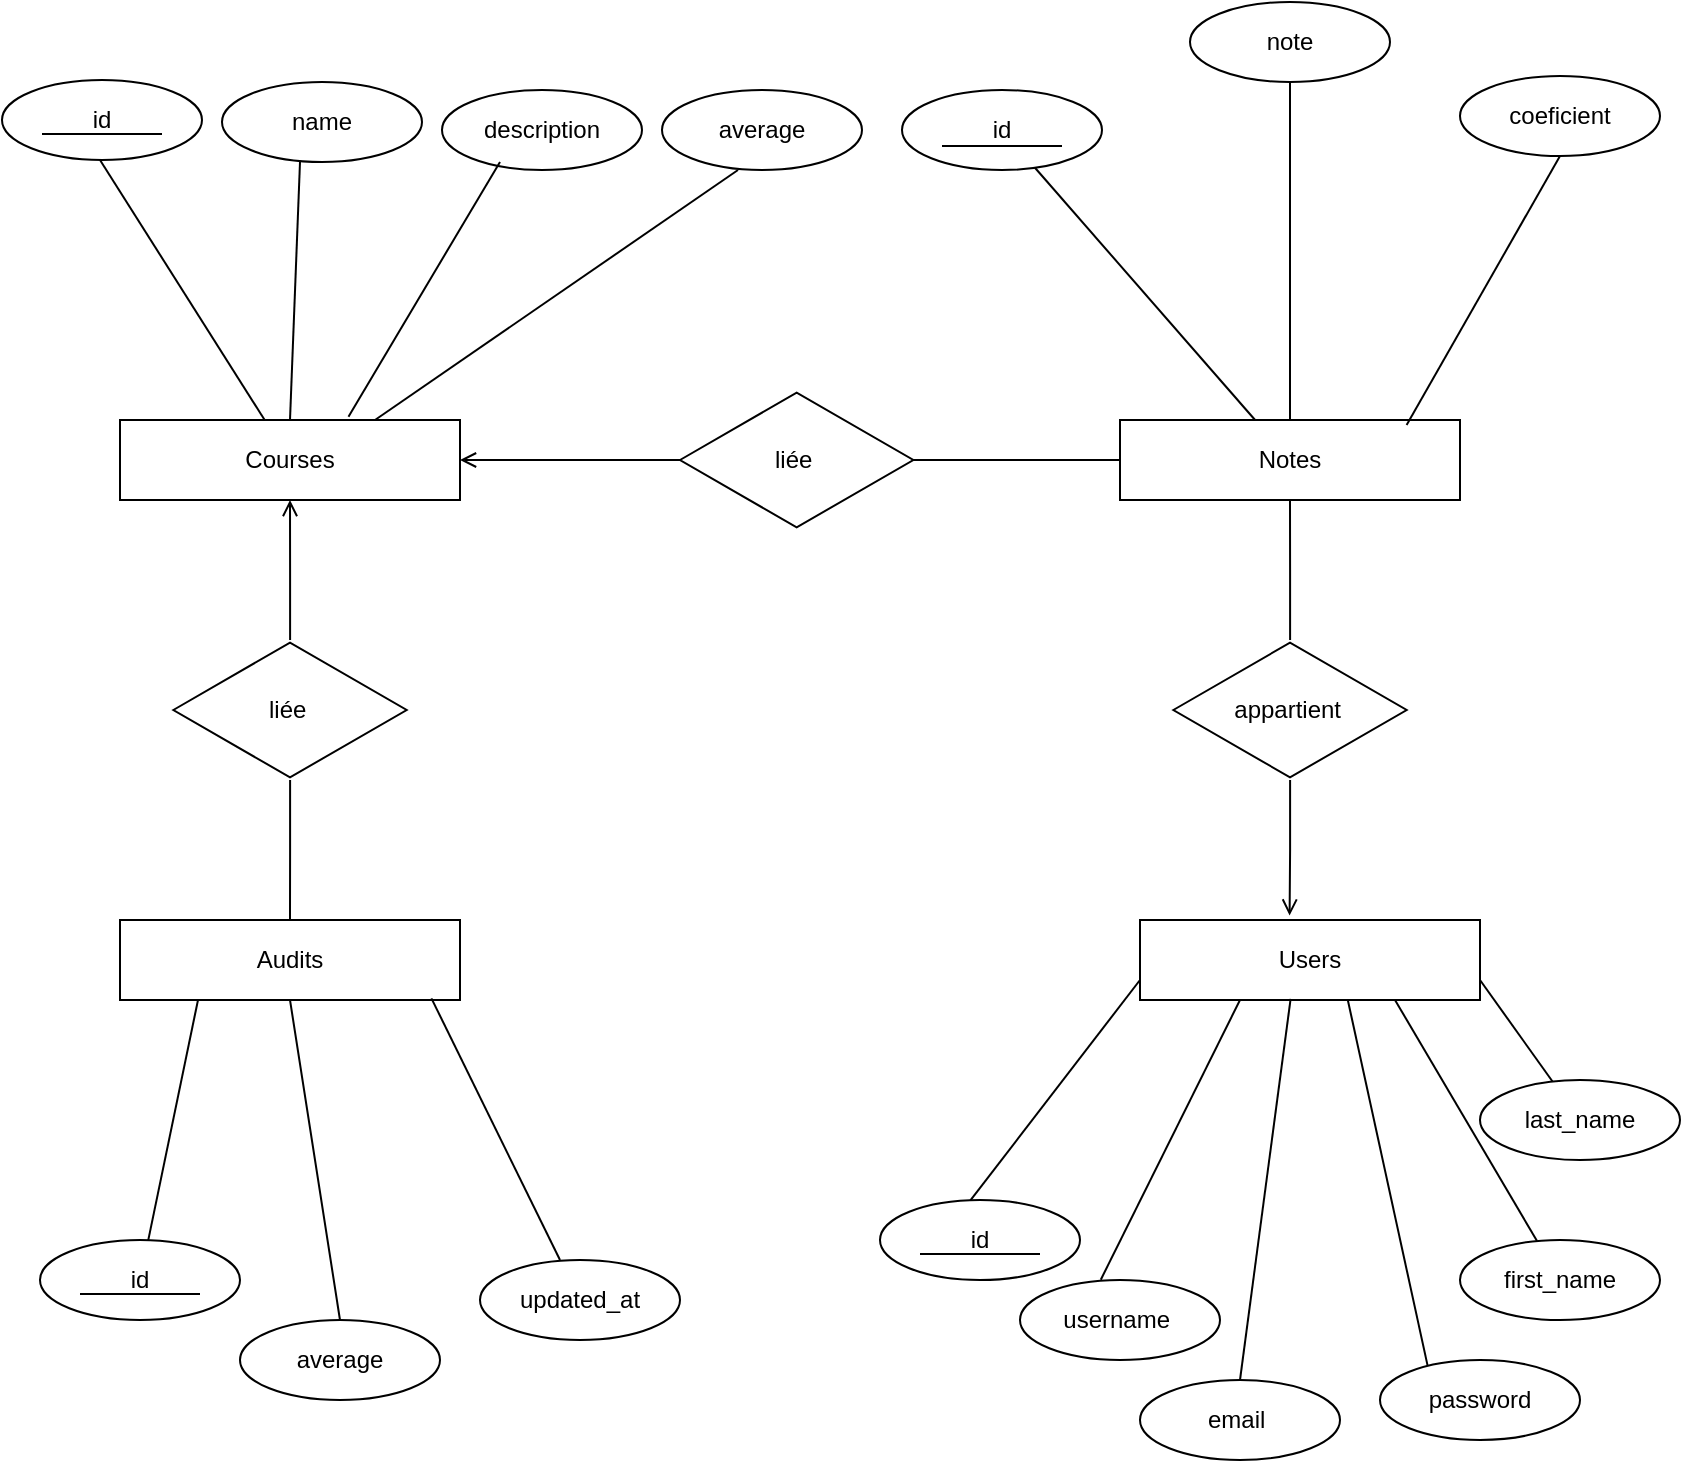 <mxfile version="23.0.0" type="github">
  <diagram id="R2lEEEUBdFMjLlhIrx00" name="Page-1">
    <mxGraphModel dx="1509" dy="777" grid="1" gridSize="10" guides="1" tooltips="1" connect="0" arrows="1" fold="1" page="1" pageScale="1" pageWidth="850" pageHeight="1100" math="0" shadow="0" extFonts="Permanent Marker^https://fonts.googleapis.com/css?family=Permanent+Marker">
      <root>
        <mxCell id="0" />
        <mxCell id="1" parent="0" />
        <mxCell id="G8HXqrcgbXMNbkqpugEw-3" value="name" style="ellipse;whiteSpace=wrap;html=1;align=center;newEdgeStyle={&quot;edgeStyle&quot;:&quot;entityRelationEdgeStyle&quot;,&quot;startArrow&quot;:&quot;none&quot;,&quot;endArrow&quot;:&quot;none&quot;,&quot;segment&quot;:10,&quot;curved&quot;:1,&quot;sourcePerimeterSpacing&quot;:0,&quot;targetPerimeterSpacing&quot;:0};treeFolding=1;treeMoving=1;" vertex="1" parent="1">
          <mxGeometry x="111" y="51" width="100" height="40" as="geometry" />
        </mxCell>
        <mxCell id="G8HXqrcgbXMNbkqpugEw-4" value="description" style="ellipse;whiteSpace=wrap;html=1;align=center;newEdgeStyle={&quot;edgeStyle&quot;:&quot;entityRelationEdgeStyle&quot;,&quot;startArrow&quot;:&quot;none&quot;,&quot;endArrow&quot;:&quot;none&quot;,&quot;segment&quot;:10,&quot;curved&quot;:1,&quot;sourcePerimeterSpacing&quot;:0,&quot;targetPerimeterSpacing&quot;:0};treeFolding=1;treeMoving=1;" vertex="1" parent="1">
          <mxGeometry x="221" y="55" width="100" height="40" as="geometry" />
        </mxCell>
        <mxCell id="G8HXqrcgbXMNbkqpugEw-5" value="average" style="ellipse;whiteSpace=wrap;html=1;align=center;newEdgeStyle={&quot;edgeStyle&quot;:&quot;entityRelationEdgeStyle&quot;,&quot;startArrow&quot;:&quot;none&quot;,&quot;endArrow&quot;:&quot;none&quot;,&quot;segment&quot;:10,&quot;curved&quot;:1,&quot;sourcePerimeterSpacing&quot;:0,&quot;targetPerimeterSpacing&quot;:0};treeFolding=1;treeMoving=1;" vertex="1" parent="1">
          <mxGeometry x="331" y="55" width="100" height="40" as="geometry" />
        </mxCell>
        <mxCell id="G8HXqrcgbXMNbkqpugEw-9" value="id" style="ellipse;whiteSpace=wrap;html=1;align=center;newEdgeStyle={&quot;edgeStyle&quot;:&quot;entityRelationEdgeStyle&quot;,&quot;startArrow&quot;:&quot;none&quot;,&quot;endArrow&quot;:&quot;none&quot;,&quot;segment&quot;:10,&quot;curved&quot;:1,&quot;sourcePerimeterSpacing&quot;:0,&quot;targetPerimeterSpacing&quot;:0};treeFolding=1;treeMoving=1;" vertex="1" parent="1">
          <mxGeometry x="451" y="55" width="100" height="40" as="geometry" />
        </mxCell>
        <mxCell id="G8HXqrcgbXMNbkqpugEw-10" value="note" style="ellipse;whiteSpace=wrap;html=1;align=center;newEdgeStyle={&quot;edgeStyle&quot;:&quot;entityRelationEdgeStyle&quot;,&quot;startArrow&quot;:&quot;none&quot;,&quot;endArrow&quot;:&quot;none&quot;,&quot;segment&quot;:10,&quot;curved&quot;:1,&quot;sourcePerimeterSpacing&quot;:0,&quot;targetPerimeterSpacing&quot;:0};treeFolding=1;treeMoving=1;" vertex="1" parent="1">
          <mxGeometry x="595" y="11" width="100" height="40" as="geometry" />
        </mxCell>
        <mxCell id="G8HXqrcgbXMNbkqpugEw-11" value="coeficient" style="ellipse;whiteSpace=wrap;html=1;align=center;newEdgeStyle={&quot;edgeStyle&quot;:&quot;entityRelationEdgeStyle&quot;,&quot;startArrow&quot;:&quot;none&quot;,&quot;endArrow&quot;:&quot;none&quot;,&quot;segment&quot;:10,&quot;curved&quot;:1,&quot;sourcePerimeterSpacing&quot;:0,&quot;targetPerimeterSpacing&quot;:0};treeFolding=1;treeMoving=1;" vertex="1" parent="1">
          <mxGeometry x="730" y="48" width="100" height="40" as="geometry" />
        </mxCell>
        <mxCell id="G8HXqrcgbXMNbkqpugEw-13" value="" style="line;strokeWidth=1;html=1;perimeter=backbonePerimeter;points=[];outlineConnect=0;" vertex="1" parent="1">
          <mxGeometry x="471" y="78" width="60" height="10" as="geometry" />
        </mxCell>
        <mxCell id="G8HXqrcgbXMNbkqpugEw-17" value="Courses" style="rounded=0;whiteSpace=wrap;html=1;" vertex="1" parent="1">
          <mxGeometry x="60" y="220" width="170" height="40" as="geometry" />
        </mxCell>
        <mxCell id="G8HXqrcgbXMNbkqpugEw-20" value="" style="endArrow=none;html=1;rounded=0;" edge="1" parent="1" source="G8HXqrcgbXMNbkqpugEw-17">
          <mxGeometry width="50" height="50" relative="1" as="geometry">
            <mxPoint y="140" as="sourcePoint" />
            <mxPoint x="50" y="90" as="targetPoint" />
          </mxGeometry>
        </mxCell>
        <mxCell id="G8HXqrcgbXMNbkqpugEw-21" value="" style="endArrow=none;html=1;rounded=0;exitX=0.5;exitY=0;exitDx=0;exitDy=0;" edge="1" parent="1" source="G8HXqrcgbXMNbkqpugEw-17">
          <mxGeometry width="50" height="50" relative="1" as="geometry">
            <mxPoint x="160" y="241" as="sourcePoint" />
            <mxPoint x="150" y="91" as="targetPoint" />
          </mxGeometry>
        </mxCell>
        <mxCell id="G8HXqrcgbXMNbkqpugEw-22" value="" style="endArrow=none;html=1;rounded=0;exitX=0.672;exitY=-0.042;exitDx=0;exitDy=0;exitPerimeter=0;" edge="1" parent="1" source="G8HXqrcgbXMNbkqpugEw-17">
          <mxGeometry width="50" height="50" relative="1" as="geometry">
            <mxPoint x="221" y="242" as="sourcePoint" />
            <mxPoint x="250" y="91" as="targetPoint" />
          </mxGeometry>
        </mxCell>
        <mxCell id="G8HXqrcgbXMNbkqpugEw-23" value="" style="endArrow=none;html=1;rounded=0;exitX=0.75;exitY=0;exitDx=0;exitDy=0;" edge="1" parent="1" source="G8HXqrcgbXMNbkqpugEw-17">
          <mxGeometry width="50" height="50" relative="1" as="geometry">
            <mxPoint x="340" y="246" as="sourcePoint" />
            <mxPoint x="369" y="95" as="targetPoint" />
          </mxGeometry>
        </mxCell>
        <mxCell id="G8HXqrcgbXMNbkqpugEw-24" value="Notes" style="rounded=0;whiteSpace=wrap;html=1;" vertex="1" parent="1">
          <mxGeometry x="560" y="220" width="170" height="40" as="geometry" />
        </mxCell>
        <mxCell id="G8HXqrcgbXMNbkqpugEw-29" value="" style="endArrow=none;html=1;rounded=0;" edge="1" parent="1" source="G8HXqrcgbXMNbkqpugEw-24" target="G8HXqrcgbXMNbkqpugEw-9">
          <mxGeometry width="50" height="50" relative="1" as="geometry">
            <mxPoint x="450" y="180" as="sourcePoint" />
            <mxPoint x="500" y="130" as="targetPoint" />
          </mxGeometry>
        </mxCell>
        <mxCell id="G8HXqrcgbXMNbkqpugEw-31" value="" style="endArrow=none;html=1;rounded=0;exitX=0.5;exitY=0;exitDx=0;exitDy=0;entryX=0.5;entryY=1;entryDx=0;entryDy=0;" edge="1" parent="1" source="G8HXqrcgbXMNbkqpugEw-24" target="G8HXqrcgbXMNbkqpugEw-10">
          <mxGeometry width="50" height="50" relative="1" as="geometry">
            <mxPoint x="560" y="240" as="sourcePoint" />
            <mxPoint x="580" y="50" as="targetPoint" />
          </mxGeometry>
        </mxCell>
        <mxCell id="G8HXqrcgbXMNbkqpugEw-32" value="" style="endArrow=none;html=1;rounded=0;fontStyle=1;entryX=0.5;entryY=1;entryDx=0;entryDy=0;exitX=0.843;exitY=0.063;exitDx=0;exitDy=0;exitPerimeter=0;" edge="1" parent="1" source="G8HXqrcgbXMNbkqpugEw-24" target="G8HXqrcgbXMNbkqpugEw-11">
          <mxGeometry width="50" height="50" relative="1" as="geometry">
            <mxPoint x="640" y="285" as="sourcePoint" />
            <mxPoint x="660" y="95" as="targetPoint" />
          </mxGeometry>
        </mxCell>
        <mxCell id="G8HXqrcgbXMNbkqpugEw-34" style="edgeStyle=orthogonalEdgeStyle;rounded=0;orthogonalLoop=1;jettySize=auto;html=1;jumpStyle=line;endArrow=none;endFill=0;" edge="1" parent="1" source="G8HXqrcgbXMNbkqpugEw-33" target="G8HXqrcgbXMNbkqpugEw-24">
          <mxGeometry relative="1" as="geometry" />
        </mxCell>
        <mxCell id="G8HXqrcgbXMNbkqpugEw-35" style="edgeStyle=orthogonalEdgeStyle;rounded=0;orthogonalLoop=1;jettySize=auto;html=1;entryX=1;entryY=0.5;entryDx=0;entryDy=0;endArrow=open;endFill=0;" edge="1" parent="1" source="G8HXqrcgbXMNbkqpugEw-33" target="G8HXqrcgbXMNbkqpugEw-17">
          <mxGeometry relative="1" as="geometry" />
        </mxCell>
        <mxCell id="G8HXqrcgbXMNbkqpugEw-33" value="liée&amp;nbsp;" style="html=1;whiteSpace=wrap;aspect=fixed;shape=isoRectangle;" vertex="1" parent="1">
          <mxGeometry x="340" y="205" width="116.67" height="70" as="geometry" />
        </mxCell>
        <mxCell id="G8HXqrcgbXMNbkqpugEw-36" value="Users" style="rounded=0;whiteSpace=wrap;html=1;" vertex="1" parent="1">
          <mxGeometry x="570" y="470" width="170" height="40" as="geometry" />
        </mxCell>
        <mxCell id="G8HXqrcgbXMNbkqpugEw-39" style="edgeStyle=orthogonalEdgeStyle;rounded=0;orthogonalLoop=1;jettySize=auto;html=1;endArrow=none;endFill=0;" edge="1" parent="1" source="G8HXqrcgbXMNbkqpugEw-38" target="G8HXqrcgbXMNbkqpugEw-24">
          <mxGeometry relative="1" as="geometry" />
        </mxCell>
        <mxCell id="G8HXqrcgbXMNbkqpugEw-38" value="appartient&amp;nbsp;" style="html=1;whiteSpace=wrap;aspect=fixed;shape=isoRectangle;" vertex="1" parent="1">
          <mxGeometry x="586.67" y="330" width="116.67" height="70" as="geometry" />
        </mxCell>
        <mxCell id="G8HXqrcgbXMNbkqpugEw-41" value="Audits" style="rounded=0;whiteSpace=wrap;html=1;" vertex="1" parent="1">
          <mxGeometry x="60" y="470" width="170" height="40" as="geometry" />
        </mxCell>
        <mxCell id="G8HXqrcgbXMNbkqpugEw-43" style="edgeStyle=orthogonalEdgeStyle;rounded=0;orthogonalLoop=1;jettySize=auto;html=1;entryX=0.5;entryY=1;entryDx=0;entryDy=0;endArrow=open;endFill=0;" edge="1" parent="1" source="G8HXqrcgbXMNbkqpugEw-42" target="G8HXqrcgbXMNbkqpugEw-17">
          <mxGeometry relative="1" as="geometry" />
        </mxCell>
        <mxCell id="G8HXqrcgbXMNbkqpugEw-44" style="edgeStyle=orthogonalEdgeStyle;rounded=0;orthogonalLoop=1;jettySize=auto;html=1;entryX=0.5;entryY=0;entryDx=0;entryDy=0;endArrow=none;endFill=0;" edge="1" parent="1" source="G8HXqrcgbXMNbkqpugEw-42" target="G8HXqrcgbXMNbkqpugEw-41">
          <mxGeometry relative="1" as="geometry" />
        </mxCell>
        <mxCell id="G8HXqrcgbXMNbkqpugEw-42" value="liée&amp;nbsp;" style="html=1;whiteSpace=wrap;aspect=fixed;shape=isoRectangle;" vertex="1" parent="1">
          <mxGeometry x="86.67" y="330" width="116.67" height="70" as="geometry" />
        </mxCell>
        <mxCell id="G8HXqrcgbXMNbkqpugEw-45" value="" style="group" vertex="1" connectable="0" parent="1">
          <mxGeometry x="1" y="50" width="100" height="40" as="geometry" />
        </mxCell>
        <mxCell id="G8HXqrcgbXMNbkqpugEw-2" value="id" style="ellipse;whiteSpace=wrap;html=1;align=center;newEdgeStyle={&quot;edgeStyle&quot;:&quot;entityRelationEdgeStyle&quot;,&quot;startArrow&quot;:&quot;none&quot;,&quot;endArrow&quot;:&quot;none&quot;,&quot;segment&quot;:10,&quot;curved&quot;:1,&quot;sourcePerimeterSpacing&quot;:0,&quot;targetPerimeterSpacing&quot;:0};treeFolding=1;treeMoving=1;" vertex="1" parent="G8HXqrcgbXMNbkqpugEw-45">
          <mxGeometry width="100" height="40" as="geometry" />
        </mxCell>
        <mxCell id="G8HXqrcgbXMNbkqpugEw-8" value="" style="line;strokeWidth=1;html=1;perimeter=backbonePerimeter;points=[];outlineConnect=0;" vertex="1" parent="G8HXqrcgbXMNbkqpugEw-45">
          <mxGeometry x="20" y="22" width="60" height="10" as="geometry" />
        </mxCell>
        <mxCell id="G8HXqrcgbXMNbkqpugEw-46" value="" style="group" vertex="1" connectable="0" parent="1">
          <mxGeometry x="20" y="630" width="100" height="40" as="geometry" />
        </mxCell>
        <mxCell id="G8HXqrcgbXMNbkqpugEw-47" value="id" style="ellipse;whiteSpace=wrap;html=1;align=center;newEdgeStyle={&quot;edgeStyle&quot;:&quot;entityRelationEdgeStyle&quot;,&quot;startArrow&quot;:&quot;none&quot;,&quot;endArrow&quot;:&quot;none&quot;,&quot;segment&quot;:10,&quot;curved&quot;:1,&quot;sourcePerimeterSpacing&quot;:0,&quot;targetPerimeterSpacing&quot;:0};treeFolding=1;treeMoving=1;" vertex="1" parent="G8HXqrcgbXMNbkqpugEw-46">
          <mxGeometry width="100" height="40" as="geometry" />
        </mxCell>
        <mxCell id="G8HXqrcgbXMNbkqpugEw-48" value="" style="line;strokeWidth=1;html=1;perimeter=backbonePerimeter;points=[];outlineConnect=0;" vertex="1" parent="G8HXqrcgbXMNbkqpugEw-46">
          <mxGeometry x="20" y="22" width="60" height="10" as="geometry" />
        </mxCell>
        <mxCell id="G8HXqrcgbXMNbkqpugEw-49" value="" style="group" vertex="1" connectable="0" parent="1">
          <mxGeometry x="440" y="610" width="100" height="40" as="geometry" />
        </mxCell>
        <mxCell id="G8HXqrcgbXMNbkqpugEw-50" value="id" style="ellipse;whiteSpace=wrap;html=1;align=center;newEdgeStyle={&quot;edgeStyle&quot;:&quot;entityRelationEdgeStyle&quot;,&quot;startArrow&quot;:&quot;none&quot;,&quot;endArrow&quot;:&quot;none&quot;,&quot;segment&quot;:10,&quot;curved&quot;:1,&quot;sourcePerimeterSpacing&quot;:0,&quot;targetPerimeterSpacing&quot;:0};treeFolding=1;treeMoving=1;" vertex="1" parent="G8HXqrcgbXMNbkqpugEw-49">
          <mxGeometry width="100" height="40" as="geometry" />
        </mxCell>
        <mxCell id="G8HXqrcgbXMNbkqpugEw-51" value="" style="line;strokeWidth=1;html=1;perimeter=backbonePerimeter;points=[];outlineConnect=0;" vertex="1" parent="G8HXqrcgbXMNbkqpugEw-49">
          <mxGeometry x="20" y="22" width="60" height="10" as="geometry" />
        </mxCell>
        <mxCell id="G8HXqrcgbXMNbkqpugEw-53" value="" style="endArrow=none;html=1;rounded=0;exitX=0.452;exitY=0.005;exitDx=0;exitDy=0;exitPerimeter=0;" edge="1" parent="1" source="G8HXqrcgbXMNbkqpugEw-50">
          <mxGeometry width="50" height="50" relative="1" as="geometry">
            <mxPoint x="520" y="550" as="sourcePoint" />
            <mxPoint x="570" y="500" as="targetPoint" />
          </mxGeometry>
        </mxCell>
        <mxCell id="G8HXqrcgbXMNbkqpugEw-57" value="username&amp;nbsp;" style="ellipse;whiteSpace=wrap;html=1;align=center;newEdgeStyle={&quot;edgeStyle&quot;:&quot;entityRelationEdgeStyle&quot;,&quot;startArrow&quot;:&quot;none&quot;,&quot;endArrow&quot;:&quot;none&quot;,&quot;segment&quot;:10,&quot;curved&quot;:1,&quot;sourcePerimeterSpacing&quot;:0,&quot;targetPerimeterSpacing&quot;:0};treeFolding=1;treeMoving=1;" vertex="1" parent="1">
          <mxGeometry x="510" y="650" width="100" height="40" as="geometry" />
        </mxCell>
        <mxCell id="G8HXqrcgbXMNbkqpugEw-58" value="password" style="ellipse;whiteSpace=wrap;html=1;align=center;newEdgeStyle={&quot;edgeStyle&quot;:&quot;entityRelationEdgeStyle&quot;,&quot;startArrow&quot;:&quot;none&quot;,&quot;endArrow&quot;:&quot;none&quot;,&quot;segment&quot;:10,&quot;curved&quot;:1,&quot;sourcePerimeterSpacing&quot;:0,&quot;targetPerimeterSpacing&quot;:0};treeFolding=1;treeMoving=1;" vertex="1" parent="1">
          <mxGeometry x="690" y="690" width="100" height="40" as="geometry" />
        </mxCell>
        <mxCell id="G8HXqrcgbXMNbkqpugEw-61" style="edgeStyle=orthogonalEdgeStyle;rounded=0;orthogonalLoop=1;jettySize=auto;html=1;entryX=0.44;entryY=-0.055;entryDx=0;entryDy=0;entryPerimeter=0;endArrow=open;endFill=0;" edge="1" parent="1" source="G8HXqrcgbXMNbkqpugEw-38" target="G8HXqrcgbXMNbkqpugEw-36">
          <mxGeometry relative="1" as="geometry" />
        </mxCell>
        <mxCell id="G8HXqrcgbXMNbkqpugEw-62" value="email&amp;nbsp;" style="ellipse;whiteSpace=wrap;html=1;align=center;newEdgeStyle={&quot;edgeStyle&quot;:&quot;entityRelationEdgeStyle&quot;,&quot;startArrow&quot;:&quot;none&quot;,&quot;endArrow&quot;:&quot;none&quot;,&quot;segment&quot;:10,&quot;curved&quot;:1,&quot;sourcePerimeterSpacing&quot;:0,&quot;targetPerimeterSpacing&quot;:0};treeFolding=1;treeMoving=1;" vertex="1" parent="1">
          <mxGeometry x="570" y="700" width="100" height="40" as="geometry" />
        </mxCell>
        <mxCell id="G8HXqrcgbXMNbkqpugEw-63" value="first_name" style="ellipse;whiteSpace=wrap;html=1;align=center;newEdgeStyle={&quot;edgeStyle&quot;:&quot;entityRelationEdgeStyle&quot;,&quot;startArrow&quot;:&quot;none&quot;,&quot;endArrow&quot;:&quot;none&quot;,&quot;segment&quot;:10,&quot;curved&quot;:1,&quot;sourcePerimeterSpacing&quot;:0,&quot;targetPerimeterSpacing&quot;:0};treeFolding=1;treeMoving=1;" vertex="1" parent="1">
          <mxGeometry x="730" y="630" width="100" height="40" as="geometry" />
        </mxCell>
        <mxCell id="G8HXqrcgbXMNbkqpugEw-64" value="last_name" style="ellipse;whiteSpace=wrap;html=1;align=center;newEdgeStyle={&quot;edgeStyle&quot;:&quot;entityRelationEdgeStyle&quot;,&quot;startArrow&quot;:&quot;none&quot;,&quot;endArrow&quot;:&quot;none&quot;,&quot;segment&quot;:10,&quot;curved&quot;:1,&quot;sourcePerimeterSpacing&quot;:0,&quot;targetPerimeterSpacing&quot;:0};treeFolding=1;treeMoving=1;" vertex="1" parent="1">
          <mxGeometry x="740" y="550" width="100" height="40" as="geometry" />
        </mxCell>
        <mxCell id="G8HXqrcgbXMNbkqpugEw-65" value="" style="endArrow=none;html=1;rounded=0;exitX=0.404;exitY=-0.004;exitDx=0;exitDy=0;exitPerimeter=0;" edge="1" parent="1" source="G8HXqrcgbXMNbkqpugEw-57">
          <mxGeometry width="50" height="50" relative="1" as="geometry">
            <mxPoint x="570" y="560" as="sourcePoint" />
            <mxPoint x="620" y="510" as="targetPoint" />
          </mxGeometry>
        </mxCell>
        <mxCell id="G8HXqrcgbXMNbkqpugEw-66" value="" style="endArrow=none;html=1;rounded=0;exitX=0.5;exitY=0;exitDx=0;exitDy=0;entryX=0.443;entryY=0.985;entryDx=0;entryDy=0;entryPerimeter=0;" edge="1" parent="1" source="G8HXqrcgbXMNbkqpugEw-62" target="G8HXqrcgbXMNbkqpugEw-36">
          <mxGeometry width="50" height="50" relative="1" as="geometry">
            <mxPoint x="560" y="660" as="sourcePoint" />
            <mxPoint x="630" y="520" as="targetPoint" />
          </mxGeometry>
        </mxCell>
        <mxCell id="G8HXqrcgbXMNbkqpugEw-67" value="" style="endArrow=none;html=1;rounded=0;entryX=1;entryY=0.75;entryDx=0;entryDy=0;" edge="1" parent="1" source="G8HXqrcgbXMNbkqpugEw-64" target="G8HXqrcgbXMNbkqpugEw-36">
          <mxGeometry width="50" height="50" relative="1" as="geometry">
            <mxPoint x="630" y="710" as="sourcePoint" />
            <mxPoint x="655" y="519" as="targetPoint" />
          </mxGeometry>
        </mxCell>
        <mxCell id="G8HXqrcgbXMNbkqpugEw-68" value="" style="endArrow=none;html=1;rounded=0;entryX=0.75;entryY=1;entryDx=0;entryDy=0;" edge="1" parent="1" source="G8HXqrcgbXMNbkqpugEw-63" target="G8HXqrcgbXMNbkqpugEw-36">
          <mxGeometry width="50" height="50" relative="1" as="geometry">
            <mxPoint x="640" y="720" as="sourcePoint" />
            <mxPoint x="665" y="529" as="targetPoint" />
          </mxGeometry>
        </mxCell>
        <mxCell id="G8HXqrcgbXMNbkqpugEw-69" value="" style="endArrow=none;html=1;rounded=0;exitX=0.238;exitY=0.07;exitDx=0;exitDy=0;entryX=0.611;entryY=0.996;entryDx=0;entryDy=0;entryPerimeter=0;exitPerimeter=0;" edge="1" parent="1" source="G8HXqrcgbXMNbkqpugEw-58" target="G8HXqrcgbXMNbkqpugEw-36">
          <mxGeometry width="50" height="50" relative="1" as="geometry">
            <mxPoint x="650" y="730" as="sourcePoint" />
            <mxPoint x="675" y="539" as="targetPoint" />
          </mxGeometry>
        </mxCell>
        <mxCell id="G8HXqrcgbXMNbkqpugEw-70" value="average" style="ellipse;whiteSpace=wrap;html=1;align=center;newEdgeStyle={&quot;edgeStyle&quot;:&quot;entityRelationEdgeStyle&quot;,&quot;startArrow&quot;:&quot;none&quot;,&quot;endArrow&quot;:&quot;none&quot;,&quot;segment&quot;:10,&quot;curved&quot;:1,&quot;sourcePerimeterSpacing&quot;:0,&quot;targetPerimeterSpacing&quot;:0};treeFolding=1;treeMoving=1;" vertex="1" parent="1">
          <mxGeometry x="120" y="670" width="100" height="40" as="geometry" />
        </mxCell>
        <mxCell id="G8HXqrcgbXMNbkqpugEw-71" value="updated_at" style="ellipse;whiteSpace=wrap;html=1;align=center;newEdgeStyle={&quot;edgeStyle&quot;:&quot;entityRelationEdgeStyle&quot;,&quot;startArrow&quot;:&quot;none&quot;,&quot;endArrow&quot;:&quot;none&quot;,&quot;segment&quot;:10,&quot;curved&quot;:1,&quot;sourcePerimeterSpacing&quot;:0,&quot;targetPerimeterSpacing&quot;:0};treeFolding=1;treeMoving=1;" vertex="1" parent="1">
          <mxGeometry x="240" y="640" width="100" height="40" as="geometry" />
        </mxCell>
        <mxCell id="G8HXqrcgbXMNbkqpugEw-72" value="" style="endArrow=none;html=1;rounded=0;" edge="1" parent="1" source="G8HXqrcgbXMNbkqpugEw-47">
          <mxGeometry width="50" height="50" relative="1" as="geometry">
            <mxPoint x="100" y="710" as="sourcePoint" />
            <mxPoint x="99" y="510" as="targetPoint" />
          </mxGeometry>
        </mxCell>
        <mxCell id="G8HXqrcgbXMNbkqpugEw-73" value="" style="endArrow=none;html=1;rounded=0;entryX=0.5;entryY=1;entryDx=0;entryDy=0;exitX=0.5;exitY=0;exitDx=0;exitDy=0;" edge="1" parent="1" source="G8HXqrcgbXMNbkqpugEw-70" target="G8HXqrcgbXMNbkqpugEw-41">
          <mxGeometry width="50" height="50" relative="1" as="geometry">
            <mxPoint x="100" y="710" as="sourcePoint" />
            <mxPoint x="150" y="660" as="targetPoint" />
          </mxGeometry>
        </mxCell>
        <mxCell id="G8HXqrcgbXMNbkqpugEw-74" value="" style="endArrow=none;html=1;rounded=0;entryX=0.916;entryY=0.979;entryDx=0;entryDy=0;entryPerimeter=0;exitX=0.4;exitY=0;exitDx=0;exitDy=0;exitPerimeter=0;" edge="1" parent="1" source="G8HXqrcgbXMNbkqpugEw-71" target="G8HXqrcgbXMNbkqpugEw-41">
          <mxGeometry width="50" height="50" relative="1" as="geometry">
            <mxPoint x="100" y="710" as="sourcePoint" />
            <mxPoint x="150" y="660" as="targetPoint" />
          </mxGeometry>
        </mxCell>
      </root>
    </mxGraphModel>
  </diagram>
</mxfile>
